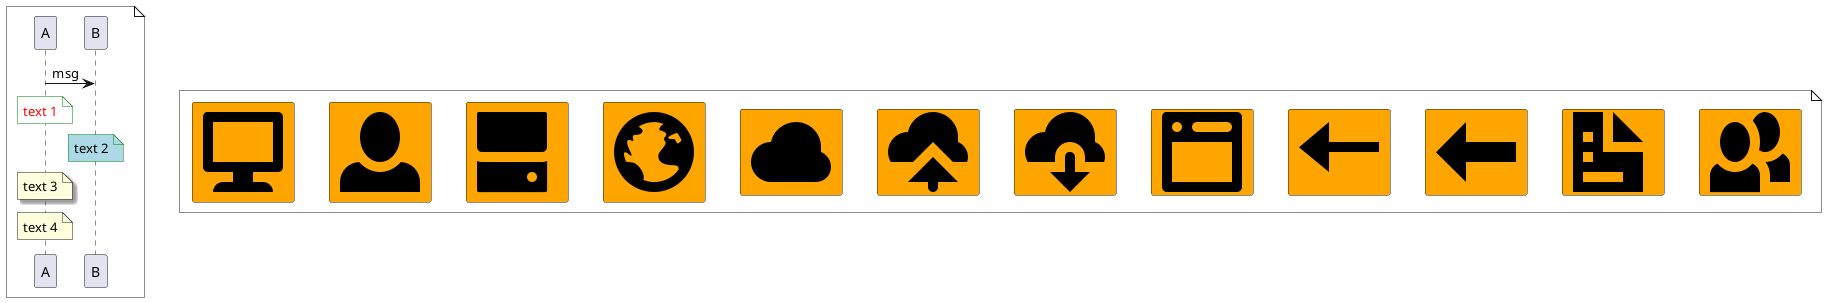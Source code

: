 @startuml
note as ab1c #white
{{
skinparam note {
BackgroundColor<<st1>> #white
BorderColor<<st1>> #green
FontColor<<st1>> #red
shadowing false
shadowing<<with>> true
shadowing<<without>> false
BackgroundColor<<st2>> #red
}
A -> B : msg
note<<st1>> over A : text 1
note over B #line:green;back:lightblue;shadowing:false : text 2
note<<with>> over A : text 3
note<<without>> over A : text 4
}}
end note

note as abc #white
{{
    rectangle <size:120><&monitor></size> as p1#Orange{
        
    }
    rectangle <size:120><&person></size> as p2#Orange{
        
    }
    rectangle <size:120><&hard-drive></size> as p3#Orange{
        
    }
    rectangle <size:120><&globe></size> as p4#Orange{
        
    }
    card <size:120><&cloud></size> as p5#Orange{
        
    }
    card <size:120><&cloud-upload></size> as p6#Orange{
        
    }
    card <size:120><&cloud-download></size> as p7#Orange{
        
    }
    card <size:120><&browser></size> as p8#Orange{
        
    }
    card <size:120><&arrow-left></size> as p9#Orange{
        
    }
    card <size:120><&arrow-thick-left></size> as p10#Orange{
        
    }

    card <size:120><&document></size> as p11#Orange{
        
    }
    card <size:120><&people></size> as p12#Orange{
        
    }
}}
end note
@enduml

@startuml

note as abcd #white
{{
    left to right direction
title  With "-" diagram grows horizonzally. With "--" vertically. It is general in PlantUML.
class A
Class B
Class C
Class D
A <|- B
B <|-- C
C<|-- D

}}
end note

skinparam defaultFontName Segoe UI
skinparam ArrowThickness 2.2
skinparam ArrowColor #gray
skinparam ArrowFontColor #blue
skinparam roundcorner 5
skinparam RectangleStereotypeFontColor #blue
skinparam RoundCorner 10
skinparam InterfaceFontColor red
'skinparam linetype ortho
' hide foot box

actor actor
agent agent
artifact artifact
boundary boundary
card card
cloud cloud
component component
control control
database database
entity entity
file file
folder folder
frame frame
interface  interface
node node
package package
queue queue
stack stack
rectangle rectangle
storage storage
usecase usecase


together {
    component demo1{

    }
    component demo2{
        
    }
}
interface HTTP
demo1 .up. HTTP

demo1.[#blue,dashed,thickness=2].>demo2: change color & line thinkness


@enduml

@startuml
skinparam sequenceArrowThickness 2
skinparam roundcorner 20
skinparam maxmessagesize 60
skinparam sequenceParticipant underline
hide footbox
box "Internal Service" #LightBlue

caller -> server : conReq
hnote over caller : idle
caller <- server : conConf
rnote over server
 "r" as rectangle
 "h" as hexagon
endrnote
end box
@enduml

@startuml
artifact artifact1
artifact artifact2
artifact artifact3
artifact artifact4
artifact artifact5
artifact artifact6
artifact artifact7
artifact artifact8
artifact artifact9
artifact artifact10
artifact1 --> artifact2
artifact1 --* artifact3
artifact1 --o artifact4
artifact1 --+ artifact5
artifact1 --# artifact6
artifact1 -->> artifact7
artifact1 --0 artifact8
artifact1 --^ artifact9
artifact1 --(0 artifact10
@enduml
